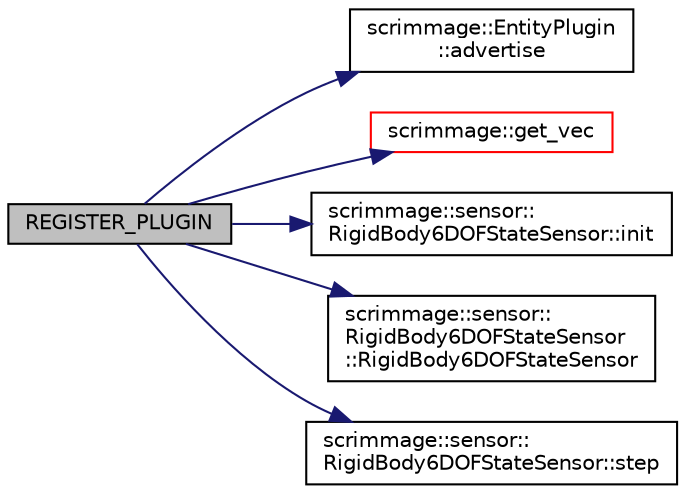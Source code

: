 digraph "REGISTER_PLUGIN"
{
 // LATEX_PDF_SIZE
  edge [fontname="Helvetica",fontsize="10",labelfontname="Helvetica",labelfontsize="10"];
  node [fontname="Helvetica",fontsize="10",shape=record];
  rankdir="LR";
  Node1 [label="REGISTER_PLUGIN",height=0.2,width=0.4,color="black", fillcolor="grey75", style="filled", fontcolor="black",tooltip=" "];
  Node1 -> Node2 [color="midnightblue",fontsize="10",style="solid",fontname="Helvetica"];
  Node2 [label="scrimmage::EntityPlugin\l::advertise",height=0.2,width=0.4,color="black", fillcolor="white", style="filled",URL="$classscrimmage_1_1EntityPlugin.html#aa4237f084247e93ca942aa70708aad03",tooltip=" "];
  Node1 -> Node3 [color="midnightblue",fontsize="10",style="solid",fontname="Helvetica"];
  Node3 [label="scrimmage::get_vec",height=0.2,width=0.4,color="red", fillcolor="white", style="filled",URL="$namespacescrimmage.html#a6417e38f5b224b467550f4fc42a2a1b3",tooltip=" "];
  Node1 -> Node6 [color="midnightblue",fontsize="10",style="solid",fontname="Helvetica"];
  Node6 [label="scrimmage::sensor::\lRigidBody6DOFStateSensor::init",height=0.2,width=0.4,color="black", fillcolor="white", style="filled",URL="$classscrimmage_1_1sensor_1_1RigidBody6DOFStateSensor.html#ab8e6a53c4657bfb79b458daa153a15a9",tooltip=" "];
  Node1 -> Node7 [color="midnightblue",fontsize="10",style="solid",fontname="Helvetica"];
  Node7 [label="scrimmage::sensor::\lRigidBody6DOFStateSensor\l::RigidBody6DOFStateSensor",height=0.2,width=0.4,color="black", fillcolor="white", style="filled",URL="$classscrimmage_1_1sensor_1_1RigidBody6DOFStateSensor.html#a2b2a04fb15367abd3a7f6231c3b7908d",tooltip=" "];
  Node1 -> Node8 [color="midnightblue",fontsize="10",style="solid",fontname="Helvetica"];
  Node8 [label="scrimmage::sensor::\lRigidBody6DOFStateSensor::step",height=0.2,width=0.4,color="black", fillcolor="white", style="filled",URL="$classscrimmage_1_1sensor_1_1RigidBody6DOFStateSensor.html#a1d538ac1d3c7e03c322f4d9f9e44f110",tooltip=" "];
}
